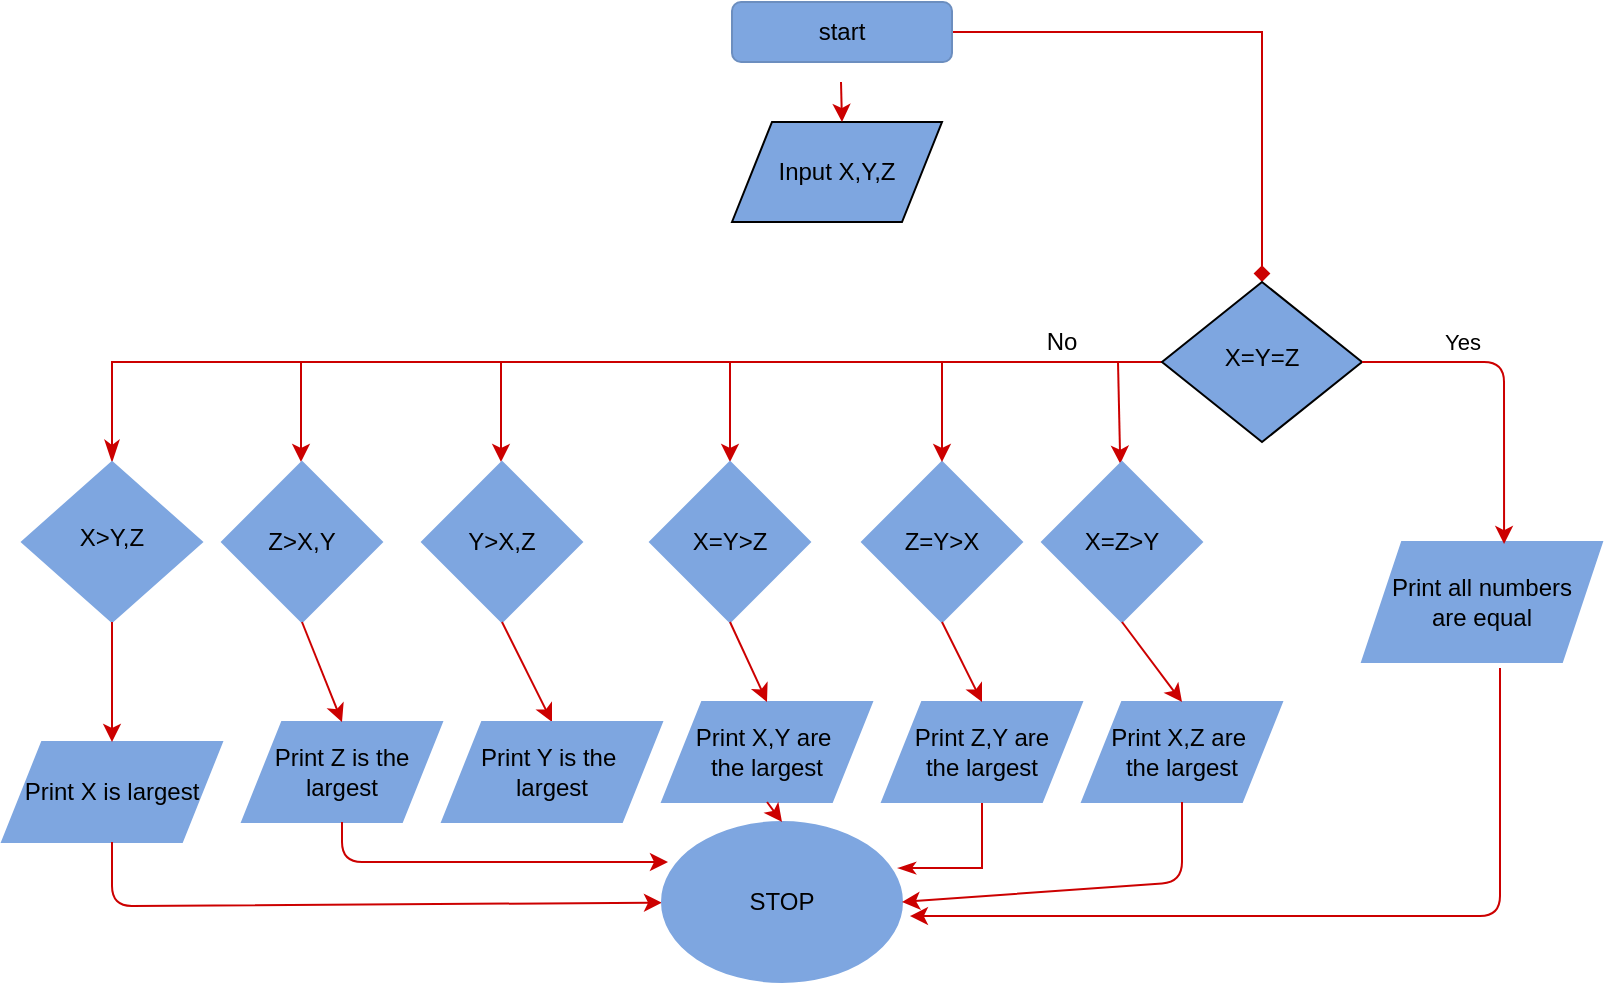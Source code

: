 <mxfile version="15.0.3" type="github">
  <diagram id="C5RBs43oDa-KdzZeNtuy" name="Page-1">
    <mxGraphModel dx="827" dy="520" grid="1" gridSize="10" guides="1" tooltips="1" connect="1" arrows="1" fold="1" page="1" pageScale="1" pageWidth="827" pageHeight="1169" math="0" shadow="0">
      <root>
        <mxCell id="WIyWlLk6GJQsqaUBKTNV-0" />
        <mxCell id="WIyWlLk6GJQsqaUBKTNV-1" parent="WIyWlLk6GJQsqaUBKTNV-0" />
        <mxCell id="WIyWlLk6GJQsqaUBKTNV-2" value="" style="rounded=0;html=1;jettySize=auto;orthogonalLoop=1;fontSize=11;endArrow=diamond;endFill=1;strokeWidth=1;shadow=0;labelBackgroundColor=none;edgeStyle=orthogonalEdgeStyle;strokeColor=#CC0000;" parent="WIyWlLk6GJQsqaUBKTNV-1" source="WIyWlLk6GJQsqaUBKTNV-3" target="WIyWlLk6GJQsqaUBKTNV-6" edge="1">
          <mxGeometry relative="1" as="geometry">
            <mxPoint x="430" y="150" as="targetPoint" />
          </mxGeometry>
        </mxCell>
        <mxCell id="WIyWlLk6GJQsqaUBKTNV-3" value="start" style="rounded=1;whiteSpace=wrap;html=1;fontSize=12;glass=0;strokeWidth=1;shadow=0;strokeColor=#6c8ebf;fillColor=#7EA6E0;" parent="WIyWlLk6GJQsqaUBKTNV-1" vertex="1">
          <mxGeometry x="375" y="10" width="110" height="30" as="geometry" />
        </mxCell>
        <mxCell id="WIyWlLk6GJQsqaUBKTNV-4" value="Yes" style="rounded=0;html=1;jettySize=auto;orthogonalLoop=1;fontSize=11;endArrow=classicThin;endFill=1;endSize=8;strokeWidth=1;shadow=0;labelBackgroundColor=none;edgeStyle=orthogonalEdgeStyle;strokeColor=#CC0000;entryX=0.5;entryY=0;entryDx=0;entryDy=0;" parent="WIyWlLk6GJQsqaUBKTNV-1" source="WIyWlLk6GJQsqaUBKTNV-6" target="WIyWlLk6GJQsqaUBKTNV-10" edge="1">
          <mxGeometry x="-1" y="-150" relative="1" as="geometry">
            <mxPoint x="150" y="140" as="offset" />
            <mxPoint x="120" y="190" as="targetPoint" />
          </mxGeometry>
        </mxCell>
        <mxCell id="WIyWlLk6GJQsqaUBKTNV-6" value="X=Y=Z" style="rhombus;whiteSpace=wrap;html=1;shadow=0;fontFamily=Helvetica;fontSize=12;align=center;strokeWidth=1;spacing=6;spacingTop=-4;fillColor=#7EA6E0;" parent="WIyWlLk6GJQsqaUBKTNV-1" vertex="1">
          <mxGeometry x="590" y="150" width="100" height="80" as="geometry" />
        </mxCell>
        <mxCell id="WIyWlLk6GJQsqaUBKTNV-10" value="X&amp;gt;Y,Z" style="rhombus;whiteSpace=wrap;html=1;shadow=0;fontFamily=Helvetica;fontSize=12;align=center;strokeWidth=1;spacing=6;spacingTop=-4;strokeColor=#7EA6E0;fillColor=#7EA6E0;" parent="WIyWlLk6GJQsqaUBKTNV-1" vertex="1">
          <mxGeometry x="20" y="240" width="90" height="80" as="geometry" />
        </mxCell>
        <mxCell id="Q1uOerHEoXz7zZbwgw_V-0" value="Input X,Y,Z" style="shape=parallelogram;perimeter=parallelogramPerimeter;whiteSpace=wrap;html=1;fixedSize=1;fillColor=#7EA6E0;" vertex="1" parent="WIyWlLk6GJQsqaUBKTNV-1">
          <mxGeometry x="375" y="70" width="105" height="50" as="geometry" />
        </mxCell>
        <mxCell id="Q1uOerHEoXz7zZbwgw_V-1" value="" style="endArrow=classic;html=1;fontColor=#000000;strokeColor=#CC0000;" edge="1" parent="WIyWlLk6GJQsqaUBKTNV-1">
          <mxGeometry width="50" height="50" relative="1" as="geometry">
            <mxPoint x="429.5" y="50" as="sourcePoint" />
            <mxPoint x="430" y="70" as="targetPoint" />
          </mxGeometry>
        </mxCell>
        <mxCell id="Q1uOerHEoXz7zZbwgw_V-5" value="Print X is largest" style="shape=parallelogram;perimeter=parallelogramPerimeter;whiteSpace=wrap;html=1;fixedSize=1;shadow=0;fontColor=#000000;strokeColor=#7EA6E0;fillColor=#7EA6E0;" vertex="1" parent="WIyWlLk6GJQsqaUBKTNV-1">
          <mxGeometry x="10" y="380" width="110" height="50" as="geometry" />
        </mxCell>
        <mxCell id="Q1uOerHEoXz7zZbwgw_V-6" value="" style="endArrow=classic;html=1;fontColor=#000000;strokeColor=#CC0000;exitX=0.5;exitY=1;exitDx=0;exitDy=0;entryX=0.5;entryY=0;entryDx=0;entryDy=0;" edge="1" parent="WIyWlLk6GJQsqaUBKTNV-1" source="WIyWlLk6GJQsqaUBKTNV-10" target="Q1uOerHEoXz7zZbwgw_V-5">
          <mxGeometry width="50" height="50" relative="1" as="geometry">
            <mxPoint x="390" y="260" as="sourcePoint" />
            <mxPoint x="440" y="210" as="targetPoint" />
          </mxGeometry>
        </mxCell>
        <mxCell id="Q1uOerHEoXz7zZbwgw_V-7" value="" style="endArrow=classic;html=1;fontColor=#000000;strokeColor=#CC0000;exitX=0.5;exitY=1;exitDx=0;exitDy=0;" edge="1" parent="WIyWlLk6GJQsqaUBKTNV-1" source="Q1uOerHEoXz7zZbwgw_V-5" target="Q1uOerHEoXz7zZbwgw_V-8">
          <mxGeometry width="50" height="50" relative="1" as="geometry">
            <mxPoint x="390" y="260" as="sourcePoint" />
            <mxPoint x="440" y="210" as="targetPoint" />
            <Array as="points">
              <mxPoint x="65" y="462" />
            </Array>
          </mxGeometry>
        </mxCell>
        <mxCell id="Q1uOerHEoXz7zZbwgw_V-8" value="STOP" style="ellipse;whiteSpace=wrap;html=1;shadow=0;fontColor=#000000;strokeColor=#7EA6E0;fillColor=#7EA6E0;" vertex="1" parent="WIyWlLk6GJQsqaUBKTNV-1">
          <mxGeometry x="340" y="420" width="120" height="80" as="geometry" />
        </mxCell>
        <mxCell id="Q1uOerHEoXz7zZbwgw_V-10" value="No" style="text;html=1;strokeColor=none;fillColor=none;align=center;verticalAlign=middle;whiteSpace=wrap;rounded=0;shadow=0;fontColor=#000000;" vertex="1" parent="WIyWlLk6GJQsqaUBKTNV-1">
          <mxGeometry x="520" y="170" width="40" height="20" as="geometry" />
        </mxCell>
        <mxCell id="Q1uOerHEoXz7zZbwgw_V-11" value="" style="endArrow=classic;html=1;fontColor=#000000;strokeColor=#CC0000;" edge="1" parent="WIyWlLk6GJQsqaUBKTNV-1">
          <mxGeometry width="50" height="50" relative="1" as="geometry">
            <mxPoint x="159.5" y="190" as="sourcePoint" />
            <mxPoint x="159.5" y="240" as="targetPoint" />
          </mxGeometry>
        </mxCell>
        <mxCell id="Q1uOerHEoXz7zZbwgw_V-13" value="Z&amp;gt;X,Y" style="rhombus;whiteSpace=wrap;html=1;shadow=0;fontColor=#000000;strokeColor=#7EA6E0;fillColor=#7EA6E0;" vertex="1" parent="WIyWlLk6GJQsqaUBKTNV-1">
          <mxGeometry x="120" y="240" width="80" height="80" as="geometry" />
        </mxCell>
        <mxCell id="Q1uOerHEoXz7zZbwgw_V-14" value="Print Z is the &lt;br&gt;largest" style="shape=parallelogram;perimeter=parallelogramPerimeter;whiteSpace=wrap;html=1;fixedSize=1;shadow=0;fontColor=#000000;strokeColor=#7EA6E0;fillColor=#7EA6E0;" vertex="1" parent="WIyWlLk6GJQsqaUBKTNV-1">
          <mxGeometry x="130" y="370" width="100" height="50" as="geometry" />
        </mxCell>
        <mxCell id="Q1uOerHEoXz7zZbwgw_V-16" value="" style="endArrow=classic;html=1;fontColor=#000000;strokeColor=#CC0000;exitX=0.5;exitY=1;exitDx=0;exitDy=0;entryX=0.025;entryY=0.25;entryDx=0;entryDy=0;entryPerimeter=0;" edge="1" parent="WIyWlLk6GJQsqaUBKTNV-1" source="Q1uOerHEoXz7zZbwgw_V-14" target="Q1uOerHEoXz7zZbwgw_V-8">
          <mxGeometry width="50" height="50" relative="1" as="geometry">
            <mxPoint x="390" y="240" as="sourcePoint" />
            <mxPoint x="343" y="444" as="targetPoint" />
            <Array as="points">
              <mxPoint x="180" y="440" />
            </Array>
          </mxGeometry>
        </mxCell>
        <mxCell id="Q1uOerHEoXz7zZbwgw_V-17" value="" style="endArrow=classic;html=1;fontColor=#000000;strokeColor=#CC0000;" edge="1" parent="WIyWlLk6GJQsqaUBKTNV-1">
          <mxGeometry width="50" height="50" relative="1" as="geometry">
            <mxPoint x="259.5" y="190" as="sourcePoint" />
            <mxPoint x="259.5" y="240" as="targetPoint" />
          </mxGeometry>
        </mxCell>
        <mxCell id="Q1uOerHEoXz7zZbwgw_V-18" value="Y&amp;gt;X,Z" style="rhombus;whiteSpace=wrap;html=1;shadow=0;fontColor=#000000;strokeColor=#7EA6E0;fillColor=#7EA6E0;" vertex="1" parent="WIyWlLk6GJQsqaUBKTNV-1">
          <mxGeometry x="220" y="240" width="80" height="80" as="geometry" />
        </mxCell>
        <mxCell id="Q1uOerHEoXz7zZbwgw_V-19" value="" style="endArrow=classic;html=1;fontColor=#000000;strokeColor=#CC0000;exitX=0.5;exitY=1;exitDx=0;exitDy=0;entryX=0.5;entryY=0;entryDx=0;entryDy=0;" edge="1" parent="WIyWlLk6GJQsqaUBKTNV-1" source="Q1uOerHEoXz7zZbwgw_V-13" target="Q1uOerHEoXz7zZbwgw_V-14">
          <mxGeometry width="50" height="50" relative="1" as="geometry">
            <mxPoint x="390" y="270" as="sourcePoint" />
            <mxPoint x="440" y="220" as="targetPoint" />
            <Array as="points" />
          </mxGeometry>
        </mxCell>
        <mxCell id="Q1uOerHEoXz7zZbwgw_V-20" value="" style="endArrow=classic;html=1;fontColor=#000000;strokeColor=#CC0000;exitX=0.5;exitY=1;exitDx=0;exitDy=0;entryX=0.5;entryY=0;entryDx=0;entryDy=0;" edge="1" parent="WIyWlLk6GJQsqaUBKTNV-1" source="Q1uOerHEoXz7zZbwgw_V-18" target="Q1uOerHEoXz7zZbwgw_V-21">
          <mxGeometry width="50" height="50" relative="1" as="geometry">
            <mxPoint x="390" y="270" as="sourcePoint" />
            <mxPoint x="270" y="360" as="targetPoint" />
          </mxGeometry>
        </mxCell>
        <mxCell id="Q1uOerHEoXz7zZbwgw_V-21" value="Print Y is the&amp;nbsp;&lt;br&gt;largest" style="shape=parallelogram;perimeter=parallelogramPerimeter;whiteSpace=wrap;html=1;fixedSize=1;shadow=0;fontColor=#000000;strokeColor=#7EA6E0;fillColor=#7EA6E0;" vertex="1" parent="WIyWlLk6GJQsqaUBKTNV-1">
          <mxGeometry x="230" y="370" width="110" height="50" as="geometry" />
        </mxCell>
        <mxCell id="Q1uOerHEoXz7zZbwgw_V-22" value="" style="endArrow=classic;html=1;fontColor=#000000;strokeColor=#CC0000;entryX=0.5;entryY=0;entryDx=0;entryDy=0;" edge="1" parent="WIyWlLk6GJQsqaUBKTNV-1" target="Q1uOerHEoXz7zZbwgw_V-23">
          <mxGeometry width="50" height="50" relative="1" as="geometry">
            <mxPoint x="374" y="190" as="sourcePoint" />
            <mxPoint x="340" y="240" as="targetPoint" />
          </mxGeometry>
        </mxCell>
        <mxCell id="Q1uOerHEoXz7zZbwgw_V-23" value="X=Y&amp;gt;Z" style="rhombus;whiteSpace=wrap;html=1;shadow=0;fontColor=#000000;strokeColor=#7EA6E0;fillColor=#7EA6E0;" vertex="1" parent="WIyWlLk6GJQsqaUBKTNV-1">
          <mxGeometry x="334" y="240" width="80" height="80" as="geometry" />
        </mxCell>
        <mxCell id="Q1uOerHEoXz7zZbwgw_V-25" value="Print X,Y are&amp;nbsp;&lt;br&gt;the largest" style="shape=parallelogram;perimeter=parallelogramPerimeter;whiteSpace=wrap;html=1;fixedSize=1;shadow=0;fontColor=#000000;strokeColor=#7EA6E0;fillColor=#7EA6E0;" vertex="1" parent="WIyWlLk6GJQsqaUBKTNV-1">
          <mxGeometry x="340" y="360" width="105" height="50" as="geometry" />
        </mxCell>
        <mxCell id="Q1uOerHEoXz7zZbwgw_V-26" value="" style="endArrow=classic;html=1;fontColor=#000000;strokeColor=#CC0000;exitX=0.5;exitY=1;exitDx=0;exitDy=0;entryX=0.5;entryY=0;entryDx=0;entryDy=0;" edge="1" parent="WIyWlLk6GJQsqaUBKTNV-1" source="Q1uOerHEoXz7zZbwgw_V-23" target="Q1uOerHEoXz7zZbwgw_V-25">
          <mxGeometry width="50" height="50" relative="1" as="geometry">
            <mxPoint x="390" y="260" as="sourcePoint" />
            <mxPoint x="440" y="210" as="targetPoint" />
          </mxGeometry>
        </mxCell>
        <mxCell id="Q1uOerHEoXz7zZbwgw_V-27" value="" style="endArrow=classic;html=1;fontColor=#000000;strokeColor=#CC0000;exitX=0.5;exitY=1;exitDx=0;exitDy=0;entryX=0.5;entryY=0;entryDx=0;entryDy=0;" edge="1" parent="WIyWlLk6GJQsqaUBKTNV-1" source="Q1uOerHEoXz7zZbwgw_V-25" target="Q1uOerHEoXz7zZbwgw_V-8">
          <mxGeometry width="50" height="50" relative="1" as="geometry">
            <mxPoint x="390" y="250" as="sourcePoint" />
            <mxPoint x="440" y="200" as="targetPoint" />
          </mxGeometry>
        </mxCell>
        <mxCell id="Q1uOerHEoXz7zZbwgw_V-29" value="Z=Y&amp;gt;X" style="rhombus;whiteSpace=wrap;html=1;shadow=0;fontColor=#000000;strokeColor=#7EA6E0;fillColor=#7EA6E0;" vertex="1" parent="WIyWlLk6GJQsqaUBKTNV-1">
          <mxGeometry x="440" y="240" width="80" height="80" as="geometry" />
        </mxCell>
        <mxCell id="Q1uOerHEoXz7zZbwgw_V-30" value="" style="endArrow=classic;html=1;fontColor=#000000;strokeColor=#CC0000;entryX=0.5;entryY=0;entryDx=0;entryDy=0;" edge="1" parent="WIyWlLk6GJQsqaUBKTNV-1" target="Q1uOerHEoXz7zZbwgw_V-29">
          <mxGeometry width="50" height="50" relative="1" as="geometry">
            <mxPoint x="480" y="190" as="sourcePoint" />
            <mxPoint x="440" y="200" as="targetPoint" />
          </mxGeometry>
        </mxCell>
        <mxCell id="Q1uOerHEoXz7zZbwgw_V-34" value="" style="edgeStyle=orthogonalEdgeStyle;rounded=0;orthogonalLoop=1;jettySize=auto;html=1;fontColor=#000000;endArrow=classicThin;endFill=1;strokeColor=#CC0000;entryX=0.983;entryY=0.288;entryDx=0;entryDy=0;entryPerimeter=0;" edge="1" parent="WIyWlLk6GJQsqaUBKTNV-1" source="Q1uOerHEoXz7zZbwgw_V-32" target="Q1uOerHEoXz7zZbwgw_V-8">
          <mxGeometry relative="1" as="geometry">
            <mxPoint x="500" y="485" as="targetPoint" />
            <Array as="points">
              <mxPoint x="500" y="443" />
            </Array>
          </mxGeometry>
        </mxCell>
        <mxCell id="Q1uOerHEoXz7zZbwgw_V-32" value="Print Z,Y are&lt;br&gt;the largest" style="shape=parallelogram;perimeter=parallelogramPerimeter;whiteSpace=wrap;html=1;fixedSize=1;shadow=0;fontColor=#000000;strokeColor=#7EA6E0;fillColor=#7EA6E0;" vertex="1" parent="WIyWlLk6GJQsqaUBKTNV-1">
          <mxGeometry x="450" y="360" width="100" height="50" as="geometry" />
        </mxCell>
        <mxCell id="Q1uOerHEoXz7zZbwgw_V-35" value="Print all numbers&lt;br&gt;are equal" style="shape=parallelogram;perimeter=parallelogramPerimeter;whiteSpace=wrap;html=1;fixedSize=1;shadow=0;fontColor=#000000;strokeColor=#7EA6E0;fillColor=#7EA6E0;" vertex="1" parent="WIyWlLk6GJQsqaUBKTNV-1">
          <mxGeometry x="690" y="280" width="120" height="60" as="geometry" />
        </mxCell>
        <mxCell id="Q1uOerHEoXz7zZbwgw_V-36" value="" style="endArrow=classic;html=1;fontColor=#000000;strokeColor=#CC0000;exitX=1;exitY=0.5;exitDx=0;exitDy=0;entryX=0.592;entryY=0.017;entryDx=0;entryDy=0;entryPerimeter=0;" edge="1" parent="WIyWlLk6GJQsqaUBKTNV-1" source="WIyWlLk6GJQsqaUBKTNV-6" target="Q1uOerHEoXz7zZbwgw_V-35">
          <mxGeometry width="50" height="50" relative="1" as="geometry">
            <mxPoint x="630" y="300" as="sourcePoint" />
            <mxPoint x="680" y="250" as="targetPoint" />
            <Array as="points">
              <mxPoint x="761" y="190" />
            </Array>
          </mxGeometry>
        </mxCell>
        <mxCell id="Q1uOerHEoXz7zZbwgw_V-37" value="" style="endArrow=classic;html=1;fontColor=#000000;strokeColor=#CC0000;exitX=0.5;exitY=1;exitDx=0;exitDy=0;" edge="1" parent="WIyWlLk6GJQsqaUBKTNV-1" source="Q1uOerHEoXz7zZbwgw_V-29">
          <mxGeometry width="50" height="50" relative="1" as="geometry">
            <mxPoint x="390" y="290" as="sourcePoint" />
            <mxPoint x="500" y="360" as="targetPoint" />
          </mxGeometry>
        </mxCell>
        <mxCell id="Q1uOerHEoXz7zZbwgw_V-38" value="" style="endArrow=classic;html=1;fontColor=#000000;strokeColor=#CC0000;exitX=0.575;exitY=1.05;exitDx=0;exitDy=0;exitPerimeter=0;entryX=1.033;entryY=0.588;entryDx=0;entryDy=0;entryPerimeter=0;" edge="1" parent="WIyWlLk6GJQsqaUBKTNV-1" source="Q1uOerHEoXz7zZbwgw_V-35" target="Q1uOerHEoXz7zZbwgw_V-8">
          <mxGeometry width="50" height="50" relative="1" as="geometry">
            <mxPoint x="580" y="360" as="sourcePoint" />
            <mxPoint x="630" y="310" as="targetPoint" />
            <Array as="points">
              <mxPoint x="759" y="467" />
            </Array>
          </mxGeometry>
        </mxCell>
        <mxCell id="Q1uOerHEoXz7zZbwgw_V-39" value="" style="endArrow=classic;html=1;fontColor=#000000;strokeColor=#CC0000;" edge="1" parent="WIyWlLk6GJQsqaUBKTNV-1" target="Q1uOerHEoXz7zZbwgw_V-41">
          <mxGeometry width="50" height="50" relative="1" as="geometry">
            <mxPoint x="568" y="190" as="sourcePoint" />
            <mxPoint x="560" y="240" as="targetPoint" />
          </mxGeometry>
        </mxCell>
        <mxCell id="Q1uOerHEoXz7zZbwgw_V-40" value="Print X,Z are&amp;nbsp;&lt;br&gt;the largest" style="shape=parallelogram;perimeter=parallelogramPerimeter;whiteSpace=wrap;html=1;fixedSize=1;shadow=0;fontColor=#000000;strokeColor=#7EA6E0;fillColor=#7EA6E0;" vertex="1" parent="WIyWlLk6GJQsqaUBKTNV-1">
          <mxGeometry x="550" y="360" width="100" height="50" as="geometry" />
        </mxCell>
        <mxCell id="Q1uOerHEoXz7zZbwgw_V-41" value="X=Z&amp;gt;Y" style="rhombus;whiteSpace=wrap;html=1;shadow=0;fontColor=#000000;strokeColor=#7EA6E0;fillColor=#7EA6E0;" vertex="1" parent="WIyWlLk6GJQsqaUBKTNV-1">
          <mxGeometry x="530" y="240" width="80" height="80" as="geometry" />
        </mxCell>
        <mxCell id="Q1uOerHEoXz7zZbwgw_V-42" value="" style="endArrow=classic;html=1;fontColor=#000000;strokeColor=#CC0000;exitX=0.5;exitY=1;exitDx=0;exitDy=0;entryX=0.5;entryY=0;entryDx=0;entryDy=0;" edge="1" parent="WIyWlLk6GJQsqaUBKTNV-1" source="Q1uOerHEoXz7zZbwgw_V-41" target="Q1uOerHEoXz7zZbwgw_V-40">
          <mxGeometry width="50" height="50" relative="1" as="geometry">
            <mxPoint x="390" y="300" as="sourcePoint" />
            <mxPoint x="440" y="250" as="targetPoint" />
          </mxGeometry>
        </mxCell>
        <mxCell id="Q1uOerHEoXz7zZbwgw_V-43" value="" style="endArrow=classic;html=1;fontColor=#000000;strokeColor=#CC0000;exitX=0.5;exitY=1;exitDx=0;exitDy=0;entryX=1;entryY=0.5;entryDx=0;entryDy=0;" edge="1" parent="WIyWlLk6GJQsqaUBKTNV-1" source="Q1uOerHEoXz7zZbwgw_V-40" target="Q1uOerHEoXz7zZbwgw_V-8">
          <mxGeometry width="50" height="50" relative="1" as="geometry">
            <mxPoint x="390" y="290" as="sourcePoint" />
            <mxPoint x="440" y="240" as="targetPoint" />
            <Array as="points">
              <mxPoint x="600" y="450" />
            </Array>
          </mxGeometry>
        </mxCell>
      </root>
    </mxGraphModel>
  </diagram>
</mxfile>
